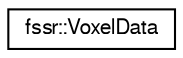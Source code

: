 digraph "Graphical Class Hierarchy"
{
  edge [fontname="FreeSans",fontsize="10",labelfontname="FreeSans",labelfontsize="10"];
  node [fontname="FreeSans",fontsize="10",shape=record];
  rankdir="LR";
  Node0 [label="fssr::VoxelData",height=0.2,width=0.4,color="black", fillcolor="white", style="filled",URL="$structfssr_1_1_voxel_data.html",tooltip="Stores per voxel data. "];
}
